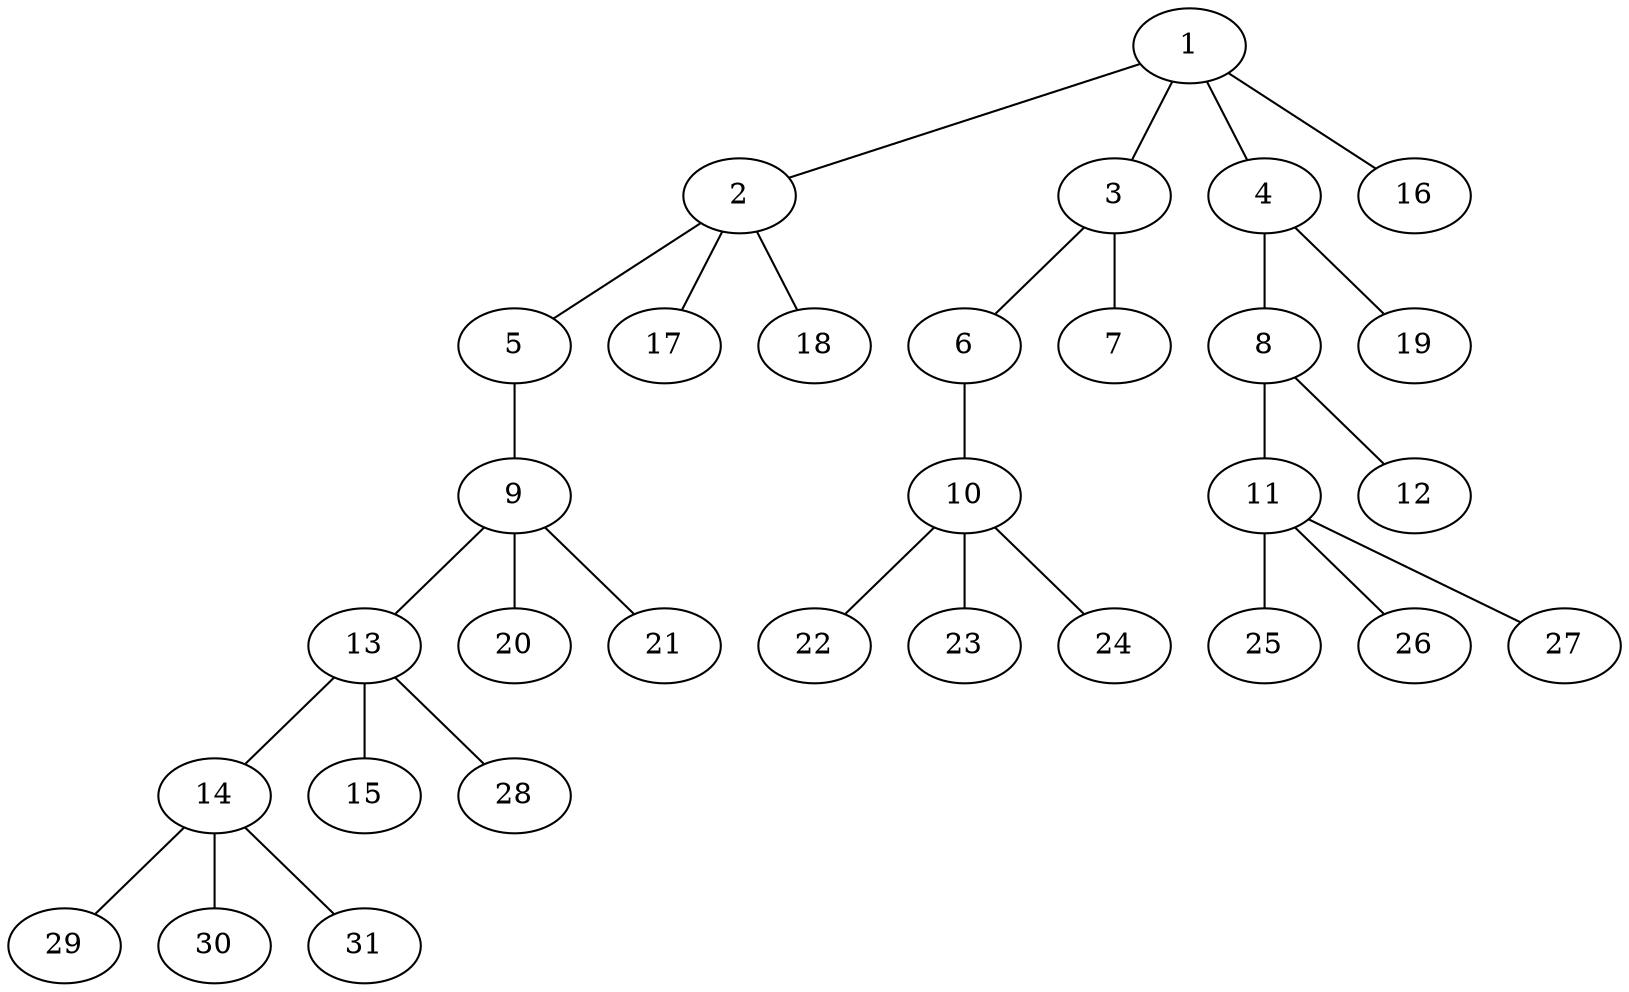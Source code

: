 graph molecule_984 {
	1	 [chem=C];
	2	 [chem=C];
	1 -- 2	 [valence=1];
	3	 [chem=C];
	1 -- 3	 [valence=1];
	4	 [chem=N];
	1 -- 4	 [valence=1];
	16	 [chem=H];
	1 -- 16	 [valence=1];
	5	 [chem=S];
	2 -- 5	 [valence=1];
	17	 [chem=H];
	2 -- 17	 [valence=1];
	18	 [chem=H];
	2 -- 18	 [valence=1];
	6	 [chem=O];
	3 -- 6	 [valence=1];
	7	 [chem=O];
	3 -- 7	 [valence=2];
	8	 [chem=C];
	4 -- 8	 [valence=1];
	19	 [chem=H];
	4 -- 19	 [valence=1];
	9	 [chem=C];
	5 -- 9	 [valence=1];
	10	 [chem=C];
	6 -- 10	 [valence=1];
	11	 [chem=C];
	8 -- 11	 [valence=1];
	12	 [chem=O];
	8 -- 12	 [valence=2];
	13	 [chem=C];
	9 -- 13	 [valence=1];
	20	 [chem=H];
	9 -- 20	 [valence=1];
	21	 [chem=H];
	9 -- 21	 [valence=1];
	22	 [chem=H];
	10 -- 22	 [valence=1];
	23	 [chem=H];
	10 -- 23	 [valence=1];
	24	 [chem=H];
	10 -- 24	 [valence=1];
	25	 [chem=H];
	11 -- 25	 [valence=1];
	26	 [chem=H];
	11 -- 26	 [valence=1];
	27	 [chem=H];
	11 -- 27	 [valence=1];
	14	 [chem=C];
	13 -- 14	 [valence=1];
	15	 [chem=Br];
	13 -- 15	 [valence=1];
	28	 [chem=H];
	13 -- 28	 [valence=1];
	29	 [chem=H];
	14 -- 29	 [valence=1];
	30	 [chem=H];
	14 -- 30	 [valence=1];
	31	 [chem=H];
	14 -- 31	 [valence=1];
}
